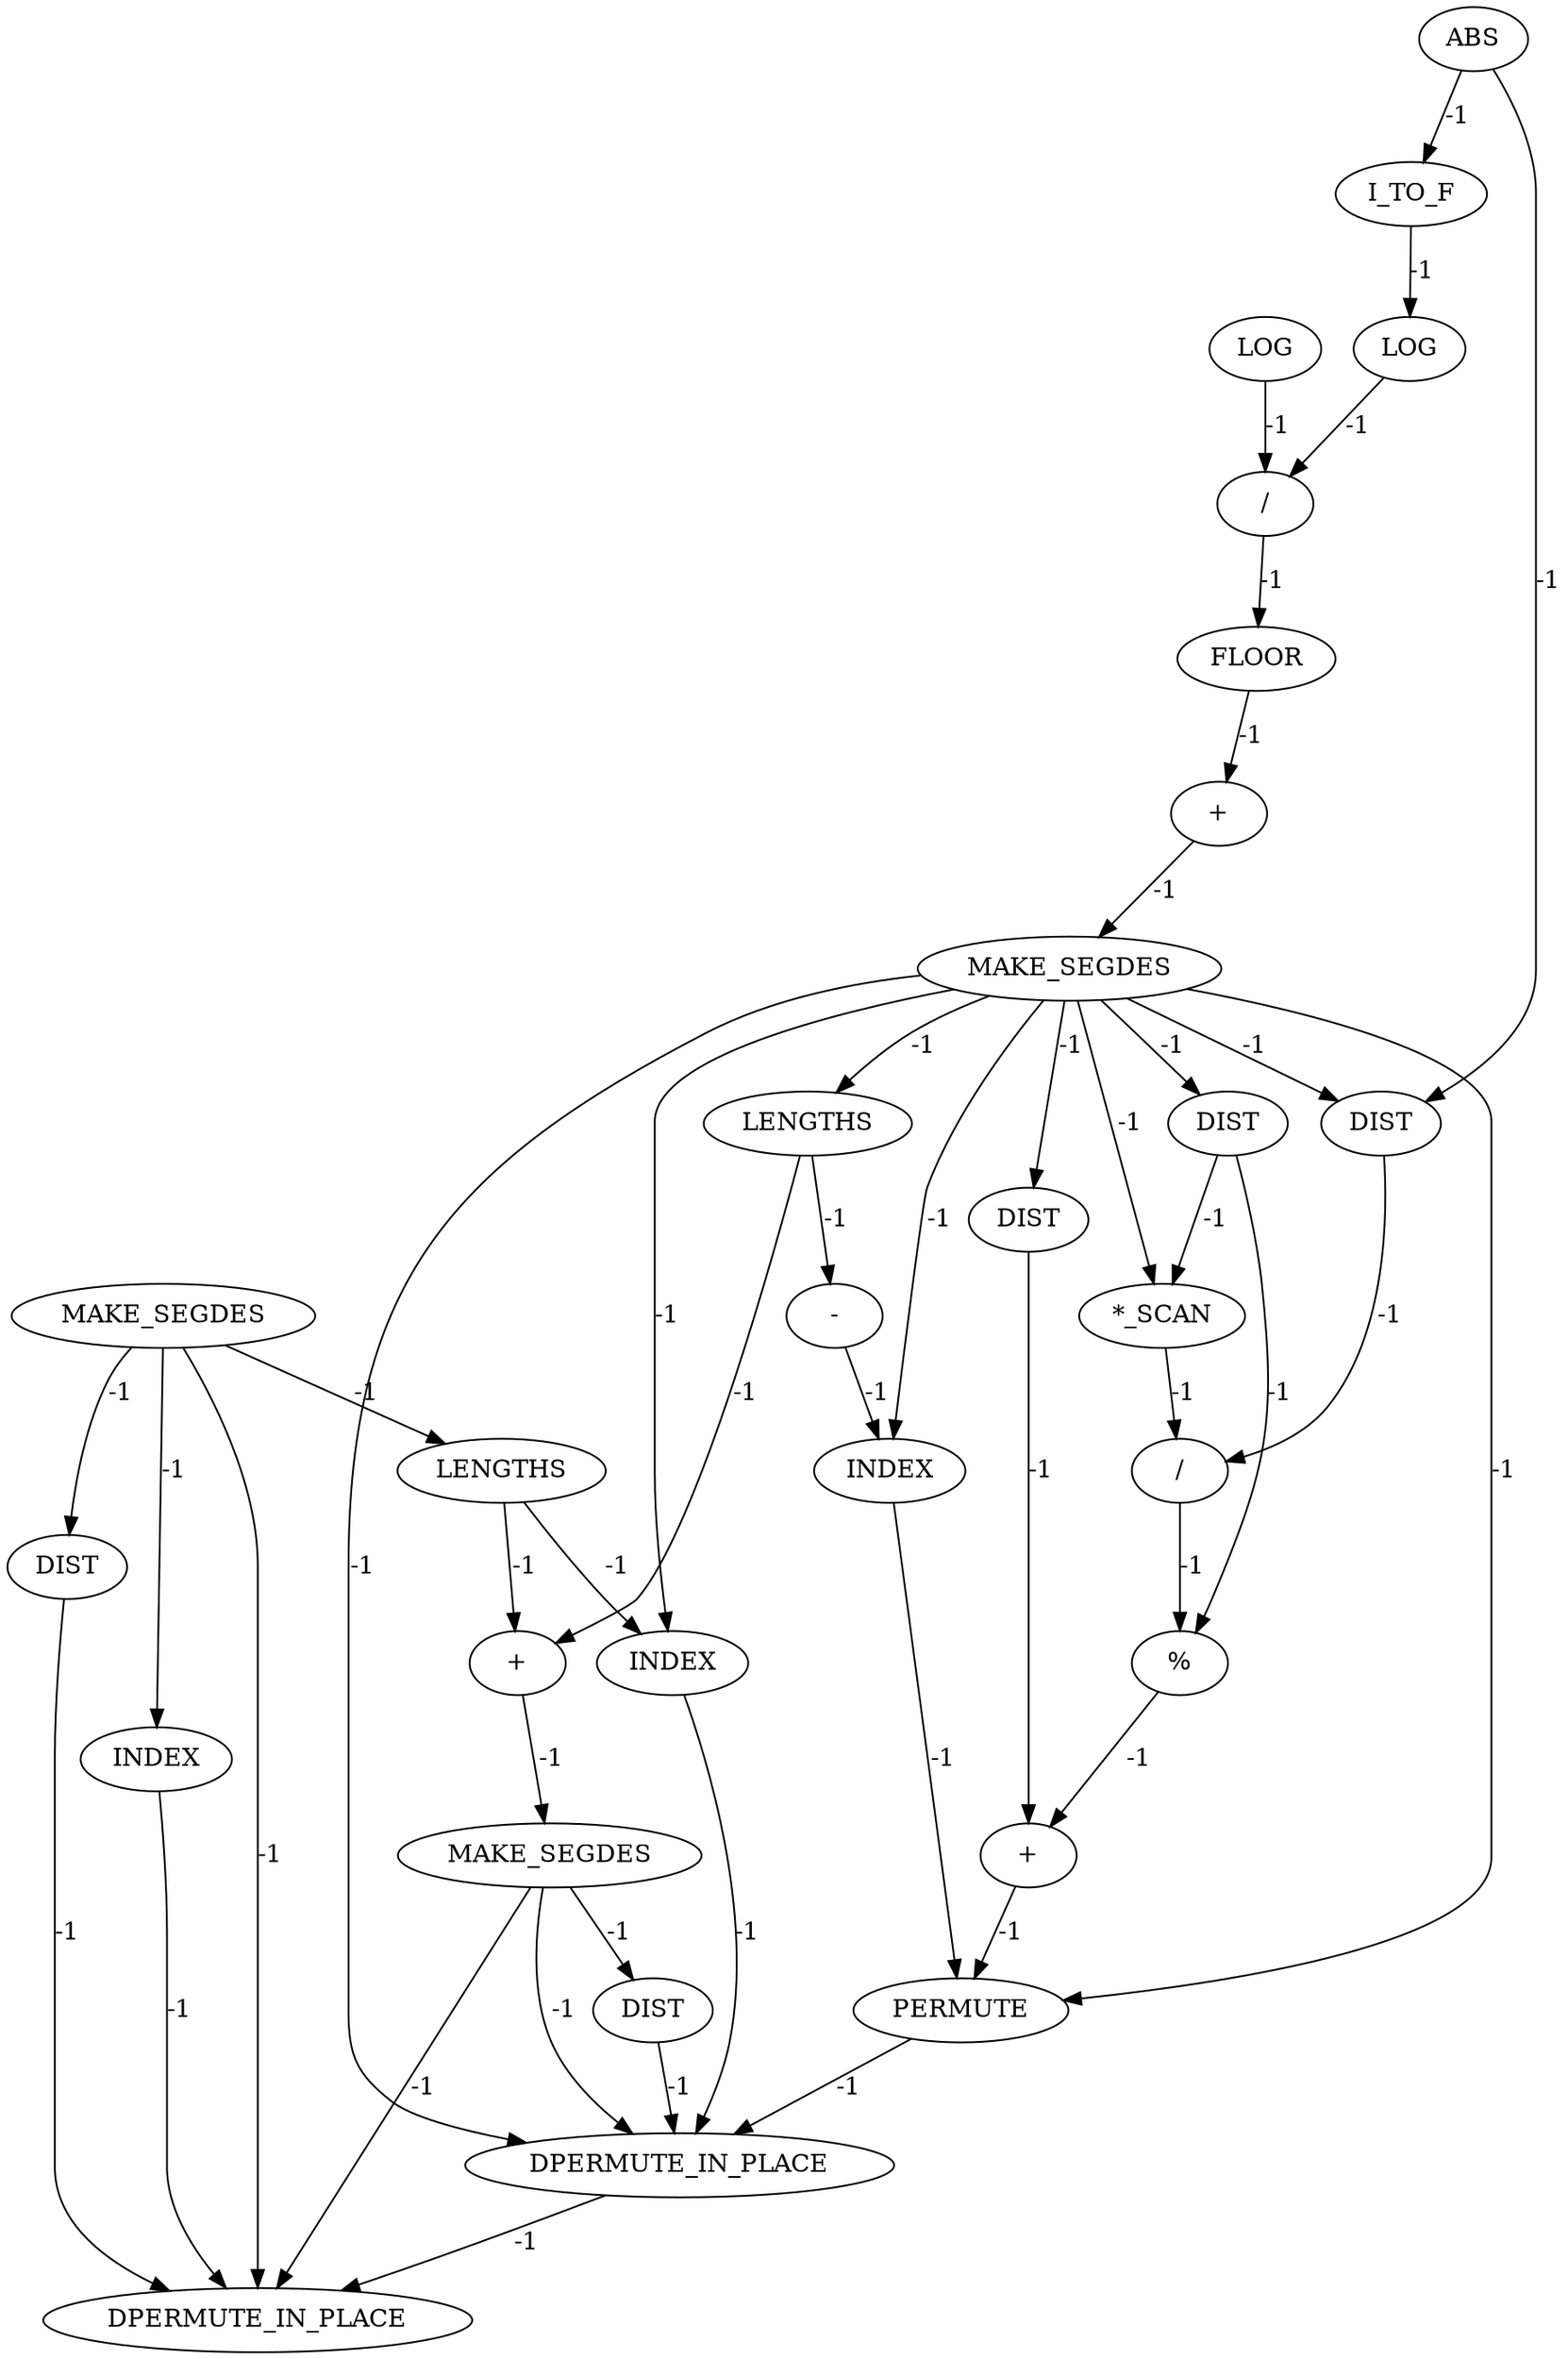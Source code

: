 digraph {
	convex_hull_large_rl_INST_5724 [label="+" cost=0]
	convex_hull_large_rl_INST_5621 [label=DIST cost=0]
	convex_hull_large_rl_INST_5735 [label=DIST cost=0]
	convex_hull_large_rl_INST_5602 [label=I_TO_F cost=0]
	convex_hull_large_rl_INST_5643 [label="/" cost=0]
	convex_hull_large_rl_INST_6356 [label=DPERMUTE_IN_PLACE cost=0]
	convex_hull_large_rl_INST_5690 [label=DIST cost=0]
	convex_hull_large_rl_INST_5654 [label="%" cost=0]
	convex_hull_large_rl_INST_5612 [label="+" cost=0]
	convex_hull_large_rl_INST_5663 [label=LENGTHS cost=0]
	convex_hull_large_rl_INST_5635 [label=DIST cost=0]
	convex_hull_large_rl_INST_5605 [label=LOG cost=0]
	convex_hull_large_rl_INST_5681 [label=PERMUTE cost=0]
	convex_hull_large_rl_INST_5623 [label="*_SCAN" cost=0]
	convex_hull_large_rl_INST_5611 [label=FLOOR cost=0]
	convex_hull_large_rl_INST_5665 [label="-" cost=0]
	convex_hull_large_rl_INST_5673 [label=INDEX cost=0]
	convex_hull_large_rl_INST_5729 [label=MAKE_SEGDES cost=0]
	convex_hull_large_rl_INST_5607 [label=LOG cost=0]
	convex_hull_large_rl_INST_5610 [label="/" cost=0]
	convex_hull_large_rl_INST_6355 [label=DPERMUTE_IN_PLACE cost=0]
	convex_hull_large_rl_INST_5701 [label=INDEX cost=0]
	convex_hull_large_rl_INST_5713 [label=INDEX cost=0]
	convex_hull_large_rl_INST_5657 [label="+" cost=0]
	convex_hull_large_rl_INST_1154 [label=ABS cost=0]
	convex_hull_large_rl_INST_5615 [label=MAKE_SEGDES cost=0]
	convex_hull_large_rl_INST_5628 [label=DIST cost=0]
	convex_hull_large_rl_INST_5705 [label=LENGTHS cost=0]
	convex_hull_large_rl_INST_5684 [label=MAKE_SEGDES cost=0]
	convex_hull_large_rl_INST_5724 -> convex_hull_large_rl_INST_5729 [label=-1 cost=-1]
	convex_hull_large_rl_INST_5621 -> convex_hull_large_rl_INST_5623 [label=-1 cost=-1]
	convex_hull_large_rl_INST_5621 -> convex_hull_large_rl_INST_5654 [label=-1 cost=-1]
	convex_hull_large_rl_INST_5735 -> convex_hull_large_rl_INST_6355 [label=-1 cost=-1]
	convex_hull_large_rl_INST_5602 -> convex_hull_large_rl_INST_5605 [label=-1 cost=-1]
	convex_hull_large_rl_INST_5643 -> convex_hull_large_rl_INST_5654 [label=-1 cost=-1]
	convex_hull_large_rl_INST_5690 -> convex_hull_large_rl_INST_6356 [label=-1 cost=-1]
	convex_hull_large_rl_INST_5654 -> convex_hull_large_rl_INST_5657 [label=-1 cost=-1]
	convex_hull_large_rl_INST_5612 -> convex_hull_large_rl_INST_5615 [label=-1 cost=-1]
	convex_hull_large_rl_INST_5663 -> convex_hull_large_rl_INST_5665 [label=-1 cost=-1]
	convex_hull_large_rl_INST_5663 -> convex_hull_large_rl_INST_5724 [label=-1 cost=-1]
	convex_hull_large_rl_INST_5635 -> convex_hull_large_rl_INST_5657 [label=-1 cost=-1]
	convex_hull_large_rl_INST_5605 -> convex_hull_large_rl_INST_5610 [label=-1 cost=-1]
	convex_hull_large_rl_INST_5681 -> convex_hull_large_rl_INST_6355 [label=-1 cost=-1]
	convex_hull_large_rl_INST_5623 -> convex_hull_large_rl_INST_5643 [label=-1 cost=-1]
	convex_hull_large_rl_INST_5611 -> convex_hull_large_rl_INST_5612 [label=-1 cost=-1]
	convex_hull_large_rl_INST_5665 -> convex_hull_large_rl_INST_5673 [label=-1 cost=-1]
	convex_hull_large_rl_INST_5673 -> convex_hull_large_rl_INST_5681 [label=-1 cost=-1]
	convex_hull_large_rl_INST_5729 -> convex_hull_large_rl_INST_5735 [label=-1 cost=-1]
	convex_hull_large_rl_INST_5729 -> convex_hull_large_rl_INST_6355 [label=-1 cost=-1]
	convex_hull_large_rl_INST_5729 -> convex_hull_large_rl_INST_6356 [label=-1 cost=-1]
	convex_hull_large_rl_INST_5607 -> convex_hull_large_rl_INST_5610 [label=-1 cost=-1]
	convex_hull_large_rl_INST_5610 -> convex_hull_large_rl_INST_5611 [label=-1 cost=-1]
	convex_hull_large_rl_INST_6355 -> convex_hull_large_rl_INST_6356 [label=-1 cost=-1]
	convex_hull_large_rl_INST_5701 -> convex_hull_large_rl_INST_6356 [label=-1 cost=-1]
	convex_hull_large_rl_INST_5713 -> convex_hull_large_rl_INST_6355 [label=-1 cost=-1]
	convex_hull_large_rl_INST_5657 -> convex_hull_large_rl_INST_5681 [label=-1 cost=-1]
	convex_hull_large_rl_INST_1154 -> convex_hull_large_rl_INST_5602 [label=-1 cost=-1]
	convex_hull_large_rl_INST_1154 -> convex_hull_large_rl_INST_5628 [label=-1 cost=-1]
	convex_hull_large_rl_INST_5615 -> convex_hull_large_rl_INST_5621 [label=-1 cost=-1]
	convex_hull_large_rl_INST_5615 -> convex_hull_large_rl_INST_5623 [label=-1 cost=-1]
	convex_hull_large_rl_INST_5615 -> convex_hull_large_rl_INST_5628 [label=-1 cost=-1]
	convex_hull_large_rl_INST_5615 -> convex_hull_large_rl_INST_5635 [label=-1 cost=-1]
	convex_hull_large_rl_INST_5615 -> convex_hull_large_rl_INST_5663 [label=-1 cost=-1]
	convex_hull_large_rl_INST_5615 -> convex_hull_large_rl_INST_5673 [label=-1 cost=-1]
	convex_hull_large_rl_INST_5615 -> convex_hull_large_rl_INST_5681 [label=-1 cost=-1]
	convex_hull_large_rl_INST_5615 -> convex_hull_large_rl_INST_5713 [label=-1 cost=-1]
	convex_hull_large_rl_INST_5615 -> convex_hull_large_rl_INST_6355 [label=-1 cost=-1]
	convex_hull_large_rl_INST_5628 -> convex_hull_large_rl_INST_5643 [label=-1 cost=-1]
	convex_hull_large_rl_INST_5705 -> convex_hull_large_rl_INST_5713 [label=-1 cost=-1]
	convex_hull_large_rl_INST_5705 -> convex_hull_large_rl_INST_5724 [label=-1 cost=-1]
	convex_hull_large_rl_INST_5684 -> convex_hull_large_rl_INST_5690 [label=-1 cost=-1]
	convex_hull_large_rl_INST_5684 -> convex_hull_large_rl_INST_5701 [label=-1 cost=-1]
	convex_hull_large_rl_INST_5684 -> convex_hull_large_rl_INST_5705 [label=-1 cost=-1]
	convex_hull_large_rl_INST_5684 -> convex_hull_large_rl_INST_6356 [label=-1 cost=-1]
}
